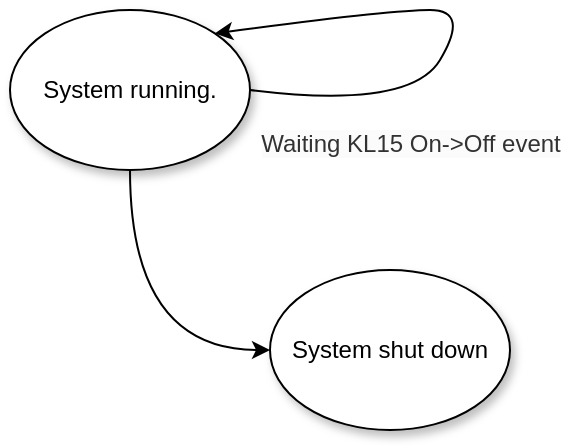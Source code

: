 <mxfile version="20.8.23" type="github">
  <diagram id="kgpKYQtTHZ0yAKxKKP6v" name="Page-1">
    <mxGraphModel dx="573" dy="553" grid="1" gridSize="10" guides="1" tooltips="1" connect="1" arrows="1" fold="1" page="1" pageScale="1" pageWidth="850" pageHeight="1100" math="0" shadow="0">
      <root>
        <mxCell id="0" />
        <mxCell id="1" parent="0" />
        <mxCell id="nlKvLJYl5tcjkjAq7JBs-9" style="edgeStyle=orthogonalEdgeStyle;curved=1;sketch=0;orthogonalLoop=1;jettySize=auto;html=1;exitX=0.5;exitY=1;exitDx=0;exitDy=0;entryX=0;entryY=0.5;entryDx=0;entryDy=0;" edge="1" parent="1" source="nlKvLJYl5tcjkjAq7JBs-1" target="nlKvLJYl5tcjkjAq7JBs-7">
          <mxGeometry relative="1" as="geometry" />
        </mxCell>
        <mxCell id="nlKvLJYl5tcjkjAq7JBs-1" value="System running." style="ellipse;whiteSpace=wrap;html=1;shadow=1;" vertex="1" parent="1">
          <mxGeometry x="210" y="70" width="120" height="80" as="geometry" />
        </mxCell>
        <mxCell id="nlKvLJYl5tcjkjAq7JBs-5" value="&lt;br&gt;&lt;span style=&quot;color: rgb(0, 0, 0); font-family: Helvetica; font-size: 12px; font-style: normal; font-variant-ligatures: normal; font-variant-caps: normal; font-weight: 400; letter-spacing: normal; orphans: 2; text-align: center; text-indent: 0px; text-transform: none; widows: 2; word-spacing: 0px; -webkit-text-stroke-width: 0px; background-color: rgb(251, 251, 251); text-decoration-thickness: initial; text-decoration-style: initial; text-decoration-color: initial; float: none; display: inline !important;&quot;&gt;Waiting KL15 On-&amp;gt;Off event&lt;/span&gt;&lt;br&gt;" style="endArrow=classic;html=1;sketch=0;exitX=1;exitY=0.5;exitDx=0;exitDy=0;entryX=1;entryY=0;entryDx=0;entryDy=0;spacing=0;textOpacity=80;curved=1;" edge="1" parent="1" source="nlKvLJYl5tcjkjAq7JBs-1" target="nlKvLJYl5tcjkjAq7JBs-1">
          <mxGeometry x="-0.397" y="-10" width="50" height="50" relative="1" as="geometry">
            <mxPoint x="340" y="90" as="sourcePoint" />
            <mxPoint x="300" y="70" as="targetPoint" />
            <Array as="points">
              <mxPoint x="410" y="120" />
              <mxPoint x="440" y="70" />
              <mxPoint x="400" y="70" />
            </Array>
            <mxPoint x="-9" y="5" as="offset" />
          </mxGeometry>
        </mxCell>
        <mxCell id="nlKvLJYl5tcjkjAq7JBs-7" value="System shut down" style="ellipse;whiteSpace=wrap;html=1;shadow=1;sketch=0;" vertex="1" parent="1">
          <mxGeometry x="340" y="200" width="120" height="80" as="geometry" />
        </mxCell>
      </root>
    </mxGraphModel>
  </diagram>
</mxfile>

